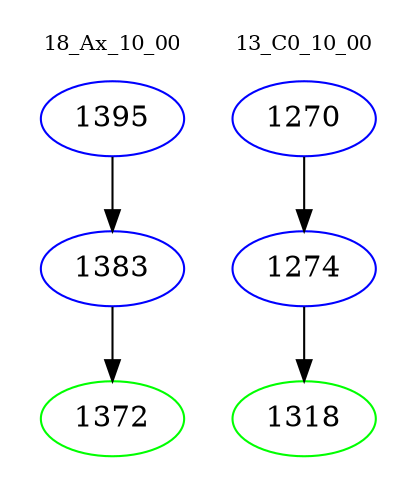 digraph{
subgraph cluster_0 {
color = white
label = "18_Ax_10_00";
fontsize=10;
T0_1395 [label="1395", color="blue"]
T0_1395 -> T0_1383 [color="black"]
T0_1383 [label="1383", color="blue"]
T0_1383 -> T0_1372 [color="black"]
T0_1372 [label="1372", color="green"]
}
subgraph cluster_1 {
color = white
label = "13_C0_10_00";
fontsize=10;
T1_1270 [label="1270", color="blue"]
T1_1270 -> T1_1274 [color="black"]
T1_1274 [label="1274", color="blue"]
T1_1274 -> T1_1318 [color="black"]
T1_1318 [label="1318", color="green"]
}
}
